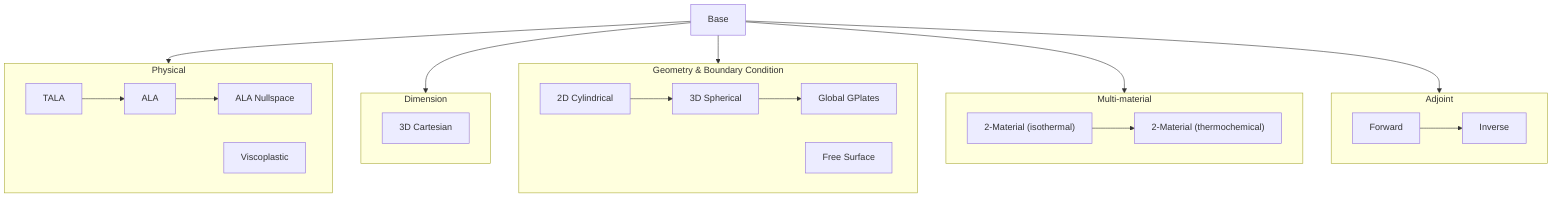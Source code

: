 graph TD
  base[Base]

  subgraph physical[Physical]
  tala[TALA] --> ala[ALA] --> visualise_ala[ALA Nullspace]
  viscoplastic[Viscoplastic]
  end

  subgraph dimension[Dimension]
  cartesian_3d[3D Cartesian]
  end

  subgraph geometry["Geometry & Boundary Condition"]
  cylindrical_2d[2D Cylindrical] --> spherical_3d[3D Spherical] --> gplates_global["Global GPlates"]
  free_surface[Free Surface]
  end

  subgraph multimaterial[Multi-material]
  isothermal["2-Material (isothermal)"] --> thermochemical["2-Material (thermochemical)"]
  end

  subgraph adjoint[Adjoint]
  adjoint_forward[Forward] --> inverse[Inverse]
  end

  base --> physical
  base --> dimension
  base --> geometry
  base --> multimaterial
  base --> adjoint

  click base "mantle_convection/base_case"
  click tala "mantle_convection/2d_compressible_TALA"
  click ala "mantle_convection/2d_compressible_ALA"
  click visualise_ala "mantle_convection/visualise_ALA_p_nullspace"
  click viscoplastic "mantle_convection/viscoplastic_case"
  click cartesian_3d "mantle_convection/3d_cartesian"
  click cylindrical_2d "mantle_convection/2d_cylindrical"
  click spherical_3d "mantle_convection/3d_spherical"
  click isothermal "multi_material/compositional_buoyancy"
  click thermochemical "multi_material/thermochemical_buoyancy"
  click gplates_global "mantle_convection/gplates_global"
  click adjoint_forward "mantle_convection/adjoint_forward"
  click inverse "mantle_convection/adjoint"
  click free_surface "mantle_convection/free_surface"